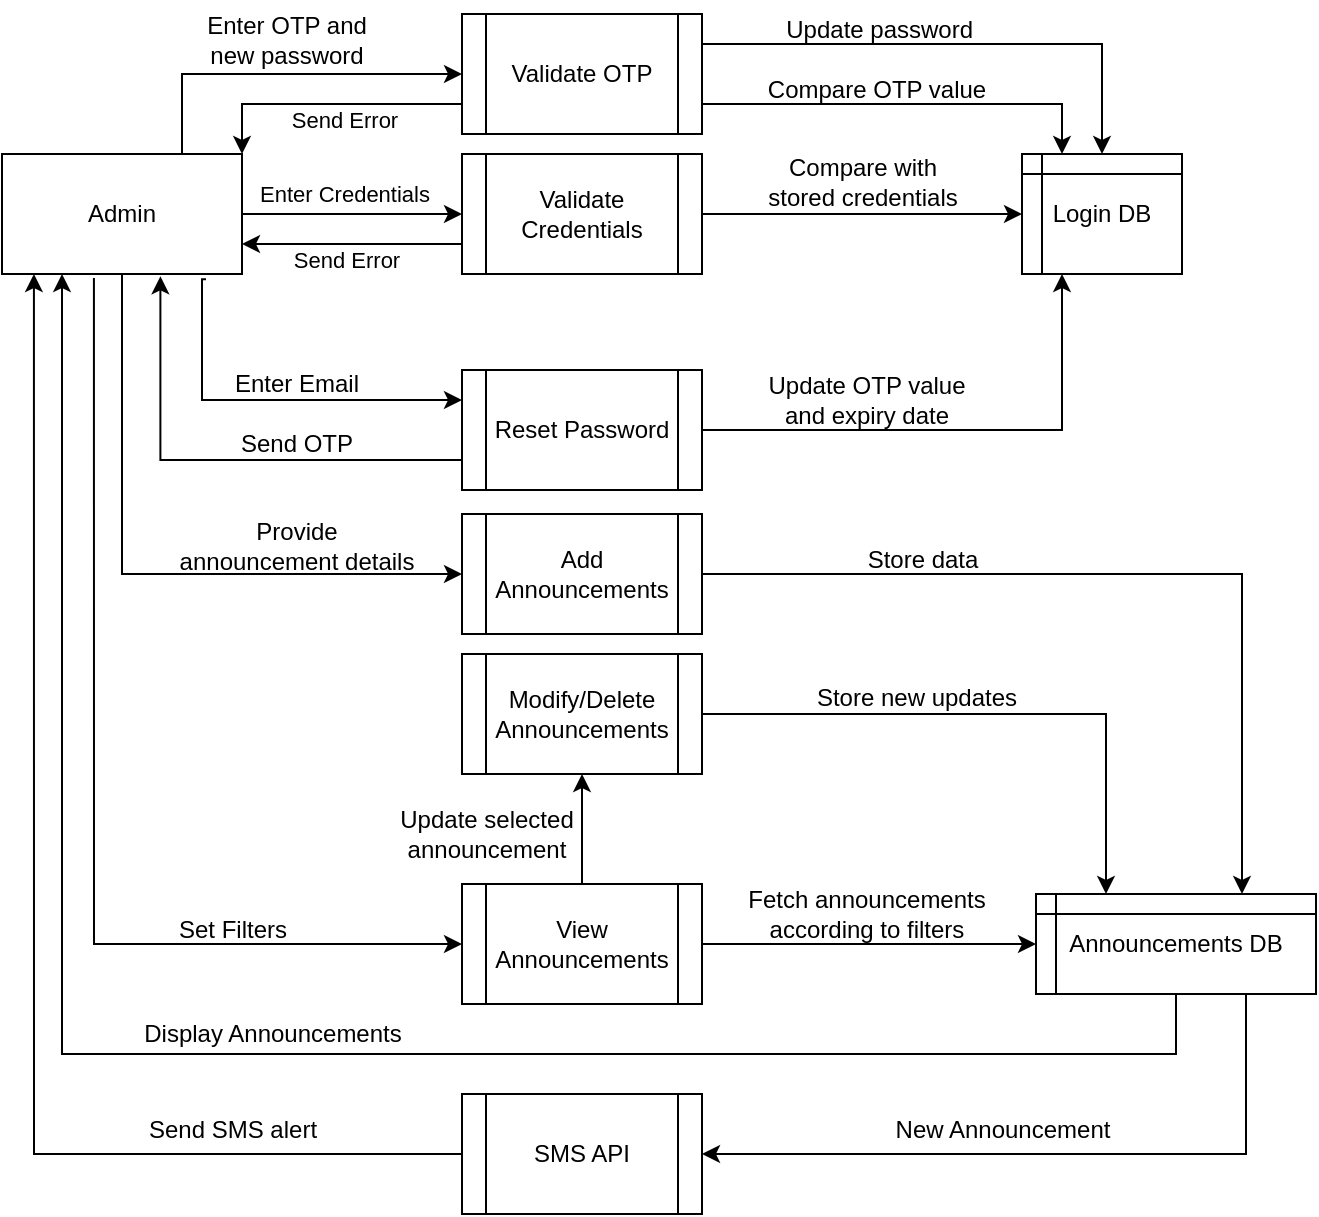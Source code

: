 <mxfile version="24.7.17">
  <diagram name="Page-1" id="h7qLzZXBfa_8gzpIA_jv">
    <mxGraphModel dx="1434" dy="778" grid="1" gridSize="10" guides="1" tooltips="1" connect="1" arrows="1" fold="1" page="1" pageScale="1" pageWidth="850" pageHeight="1100" math="0" shadow="0">
      <root>
        <mxCell id="0" />
        <mxCell id="1" parent="0" />
        <mxCell id="lrxJvCzyfzTYvcZ8lVyZ-3" value="" style="edgeStyle=orthogonalEdgeStyle;rounded=0;orthogonalLoop=1;jettySize=auto;html=1;" parent="1" source="lrxJvCzyfzTYvcZ8lVyZ-1" target="lrxJvCzyfzTYvcZ8lVyZ-2" edge="1">
          <mxGeometry relative="1" as="geometry" />
        </mxCell>
        <mxCell id="lrxJvCzyfzTYvcZ8lVyZ-8" value="Enter Credentials" style="edgeLabel;html=1;align=center;verticalAlign=middle;resizable=0;points=[];" parent="lrxJvCzyfzTYvcZ8lVyZ-3" vertex="1" connectable="0">
          <mxGeometry x="-0.208" relative="1" as="geometry">
            <mxPoint x="7" y="-10" as="offset" />
          </mxGeometry>
        </mxCell>
        <mxCell id="lrxJvCzyfzTYvcZ8lVyZ-12" style="edgeStyle=orthogonalEdgeStyle;rounded=0;orthogonalLoop=1;jettySize=auto;html=1;exitX=0.85;exitY=1.044;exitDx=0;exitDy=0;entryX=0;entryY=0.25;entryDx=0;entryDy=0;exitPerimeter=0;" parent="1" source="lrxJvCzyfzTYvcZ8lVyZ-1" target="lrxJvCzyfzTYvcZ8lVyZ-11" edge="1">
          <mxGeometry relative="1" as="geometry">
            <Array as="points">
              <mxPoint x="220" y="153" />
              <mxPoint x="220" y="213" />
            </Array>
          </mxGeometry>
        </mxCell>
        <mxCell id="lrxJvCzyfzTYvcZ8lVyZ-21" style="edgeStyle=orthogonalEdgeStyle;rounded=0;orthogonalLoop=1;jettySize=auto;html=1;exitX=0.75;exitY=0;exitDx=0;exitDy=0;entryX=0;entryY=0.5;entryDx=0;entryDy=0;" parent="1" source="lrxJvCzyfzTYvcZ8lVyZ-1" target="lrxJvCzyfzTYvcZ8lVyZ-17" edge="1">
          <mxGeometry relative="1" as="geometry" />
        </mxCell>
        <mxCell id="lrxJvCzyfzTYvcZ8lVyZ-36" style="edgeStyle=orthogonalEdgeStyle;rounded=0;orthogonalLoop=1;jettySize=auto;html=1;exitX=0.383;exitY=1.033;exitDx=0;exitDy=0;entryX=0;entryY=0.5;entryDx=0;entryDy=0;exitPerimeter=0;" parent="1" source="lrxJvCzyfzTYvcZ8lVyZ-1" target="lrxJvCzyfzTYvcZ8lVyZ-35" edge="1">
          <mxGeometry relative="1" as="geometry">
            <Array as="points">
              <mxPoint x="166" y="485" />
            </Array>
          </mxGeometry>
        </mxCell>
        <mxCell id="Gdq8keA5wdMwbTFAbuvl-6" style="edgeStyle=orthogonalEdgeStyle;rounded=0;orthogonalLoop=1;jettySize=auto;html=1;entryX=0;entryY=0.5;entryDx=0;entryDy=0;exitX=0.5;exitY=1;exitDx=0;exitDy=0;" edge="1" parent="1" source="lrxJvCzyfzTYvcZ8lVyZ-1" target="Gdq8keA5wdMwbTFAbuvl-4">
          <mxGeometry relative="1" as="geometry" />
        </mxCell>
        <mxCell id="lrxJvCzyfzTYvcZ8lVyZ-1" value="Admin" style="rounded=0;whiteSpace=wrap;html=1;" parent="1" vertex="1">
          <mxGeometry x="120" y="90" width="120" height="60" as="geometry" />
        </mxCell>
        <mxCell id="lrxJvCzyfzTYvcZ8lVyZ-9" style="edgeStyle=orthogonalEdgeStyle;rounded=0;orthogonalLoop=1;jettySize=auto;html=1;exitX=1;exitY=0.5;exitDx=0;exitDy=0;entryX=0;entryY=0.5;entryDx=0;entryDy=0;" parent="1" source="lrxJvCzyfzTYvcZ8lVyZ-2" target="lrxJvCzyfzTYvcZ8lVyZ-7" edge="1">
          <mxGeometry relative="1" as="geometry" />
        </mxCell>
        <mxCell id="lrxJvCzyfzTYvcZ8lVyZ-30" style="edgeStyle=orthogonalEdgeStyle;rounded=0;orthogonalLoop=1;jettySize=auto;html=1;exitX=0;exitY=0.75;exitDx=0;exitDy=0;entryX=1;entryY=0.75;entryDx=0;entryDy=0;" parent="1" source="lrxJvCzyfzTYvcZ8lVyZ-2" target="lrxJvCzyfzTYvcZ8lVyZ-1" edge="1">
          <mxGeometry relative="1" as="geometry" />
        </mxCell>
        <mxCell id="lrxJvCzyfzTYvcZ8lVyZ-2" value="Validate Credentials" style="shape=process;whiteSpace=wrap;html=1;backgroundOutline=1;rounded=0;" parent="1" vertex="1">
          <mxGeometry x="350" y="90" width="120" height="60" as="geometry" />
        </mxCell>
        <mxCell id="lrxJvCzyfzTYvcZ8lVyZ-7" value="Login DB" style="shape=internalStorage;whiteSpace=wrap;html=1;backgroundOutline=1;dx=10;dy=10;" parent="1" vertex="1">
          <mxGeometry x="630" y="90" width="80" height="60" as="geometry" />
        </mxCell>
        <mxCell id="lrxJvCzyfzTYvcZ8lVyZ-10" value="Compare with &lt;br&gt;stored credentials" style="text;html=1;align=center;verticalAlign=middle;resizable=0;points=[];autosize=1;strokeColor=none;fillColor=none;" parent="1" vertex="1">
          <mxGeometry x="490" y="84" width="120" height="40" as="geometry" />
        </mxCell>
        <mxCell id="lrxJvCzyfzTYvcZ8lVyZ-13" style="edgeStyle=orthogonalEdgeStyle;rounded=0;orthogonalLoop=1;jettySize=auto;html=1;exitX=1;exitY=0.5;exitDx=0;exitDy=0;entryX=0.25;entryY=1;entryDx=0;entryDy=0;" parent="1" source="lrxJvCzyfzTYvcZ8lVyZ-11" target="lrxJvCzyfzTYvcZ8lVyZ-7" edge="1">
          <mxGeometry relative="1" as="geometry">
            <mxPoint x="650" y="170" as="targetPoint" />
          </mxGeometry>
        </mxCell>
        <mxCell id="lrxJvCzyfzTYvcZ8lVyZ-11" value="Reset Password" style="shape=process;whiteSpace=wrap;html=1;backgroundOutline=1;rounded=0;" parent="1" vertex="1">
          <mxGeometry x="350" y="198" width="120" height="60" as="geometry" />
        </mxCell>
        <mxCell id="lrxJvCzyfzTYvcZ8lVyZ-15" value="Update OTP value &lt;br&gt;and expiry date" style="text;html=1;align=center;verticalAlign=middle;resizable=0;points=[];autosize=1;strokeColor=none;fillColor=none;" parent="1" vertex="1">
          <mxGeometry x="492" y="193" width="120" height="40" as="geometry" />
        </mxCell>
        <mxCell id="lrxJvCzyfzTYvcZ8lVyZ-23" style="edgeStyle=orthogonalEdgeStyle;rounded=0;orthogonalLoop=1;jettySize=auto;html=1;exitX=1;exitY=0.25;exitDx=0;exitDy=0;entryX=0.5;entryY=0;entryDx=0;entryDy=0;" parent="1" source="lrxJvCzyfzTYvcZ8lVyZ-17" target="lrxJvCzyfzTYvcZ8lVyZ-7" edge="1">
          <mxGeometry relative="1" as="geometry" />
        </mxCell>
        <mxCell id="lrxJvCzyfzTYvcZ8lVyZ-25" style="edgeStyle=orthogonalEdgeStyle;rounded=0;orthogonalLoop=1;jettySize=auto;html=1;exitX=1;exitY=0.75;exitDx=0;exitDy=0;entryX=0.25;entryY=0;entryDx=0;entryDy=0;" parent="1" source="lrxJvCzyfzTYvcZ8lVyZ-17" target="lrxJvCzyfzTYvcZ8lVyZ-7" edge="1">
          <mxGeometry relative="1" as="geometry" />
        </mxCell>
        <mxCell id="lrxJvCzyfzTYvcZ8lVyZ-27" style="edgeStyle=orthogonalEdgeStyle;rounded=0;orthogonalLoop=1;jettySize=auto;html=1;exitX=0;exitY=0.75;exitDx=0;exitDy=0;entryX=1;entryY=0;entryDx=0;entryDy=0;" parent="1" source="lrxJvCzyfzTYvcZ8lVyZ-17" target="lrxJvCzyfzTYvcZ8lVyZ-1" edge="1">
          <mxGeometry relative="1" as="geometry" />
        </mxCell>
        <mxCell id="lrxJvCzyfzTYvcZ8lVyZ-28" value="Send Error" style="edgeLabel;html=1;align=center;verticalAlign=middle;resizable=0;points=[];" parent="lrxJvCzyfzTYvcZ8lVyZ-27" vertex="1" connectable="0">
          <mxGeometry x="0.16" y="3" relative="1" as="geometry">
            <mxPoint x="19" y="5" as="offset" />
          </mxGeometry>
        </mxCell>
        <mxCell id="lrxJvCzyfzTYvcZ8lVyZ-17" value="Validate OTP" style="shape=process;whiteSpace=wrap;html=1;backgroundOutline=1;rounded=0;" parent="1" vertex="1">
          <mxGeometry x="350" y="20" width="120" height="60" as="geometry" />
        </mxCell>
        <mxCell id="lrxJvCzyfzTYvcZ8lVyZ-18" style="edgeStyle=orthogonalEdgeStyle;rounded=0;orthogonalLoop=1;jettySize=auto;html=1;exitX=0;exitY=0.75;exitDx=0;exitDy=0;entryX=0.66;entryY=1.019;entryDx=0;entryDy=0;entryPerimeter=0;" parent="1" source="lrxJvCzyfzTYvcZ8lVyZ-11" target="lrxJvCzyfzTYvcZ8lVyZ-1" edge="1">
          <mxGeometry relative="1" as="geometry" />
        </mxCell>
        <mxCell id="lrxJvCzyfzTYvcZ8lVyZ-19" value="Send OTP" style="text;html=1;align=center;verticalAlign=middle;resizable=0;points=[];autosize=1;strokeColor=none;fillColor=none;" parent="1" vertex="1">
          <mxGeometry x="227" y="220" width="80" height="30" as="geometry" />
        </mxCell>
        <mxCell id="lrxJvCzyfzTYvcZ8lVyZ-20" value="Enter Email" style="text;html=1;align=center;verticalAlign=middle;resizable=0;points=[];autosize=1;strokeColor=none;fillColor=none;" parent="1" vertex="1">
          <mxGeometry x="222" y="190" width="90" height="30" as="geometry" />
        </mxCell>
        <mxCell id="lrxJvCzyfzTYvcZ8lVyZ-22" value="Enter OTP and &lt;br&gt;new password" style="text;html=1;align=center;verticalAlign=middle;resizable=0;points=[];autosize=1;strokeColor=none;fillColor=none;" parent="1" vertex="1">
          <mxGeometry x="212" y="13" width="100" height="40" as="geometry" />
        </mxCell>
        <mxCell id="lrxJvCzyfzTYvcZ8lVyZ-24" value="Update password&amp;nbsp;" style="text;html=1;align=center;verticalAlign=middle;resizable=0;points=[];autosize=1;strokeColor=none;fillColor=none;" parent="1" vertex="1">
          <mxGeometry x="500" y="13" width="120" height="30" as="geometry" />
        </mxCell>
        <mxCell id="lrxJvCzyfzTYvcZ8lVyZ-26" value="Compare OTP value" style="text;html=1;align=center;verticalAlign=middle;resizable=0;points=[];autosize=1;strokeColor=none;fillColor=none;" parent="1" vertex="1">
          <mxGeometry x="492" y="43" width="130" height="30" as="geometry" />
        </mxCell>
        <mxCell id="lrxJvCzyfzTYvcZ8lVyZ-32" value="Send Error" style="edgeLabel;html=1;align=center;verticalAlign=middle;resizable=0;points=[];" parent="1" vertex="1" connectable="0">
          <mxGeometry x="291.999" y="143" as="geometry" />
        </mxCell>
        <mxCell id="lrxJvCzyfzTYvcZ8lVyZ-39" style="edgeStyle=orthogonalEdgeStyle;rounded=0;orthogonalLoop=1;jettySize=auto;html=1;exitX=1;exitY=0.5;exitDx=0;exitDy=0;entryX=0;entryY=0.5;entryDx=0;entryDy=0;" parent="1" source="lrxJvCzyfzTYvcZ8lVyZ-35" target="lrxJvCzyfzTYvcZ8lVyZ-38" edge="1">
          <mxGeometry relative="1" as="geometry" />
        </mxCell>
        <mxCell id="Gdq8keA5wdMwbTFAbuvl-12" style="edgeStyle=orthogonalEdgeStyle;rounded=0;orthogonalLoop=1;jettySize=auto;html=1;entryX=0.5;entryY=1;entryDx=0;entryDy=0;" edge="1" parent="1" source="lrxJvCzyfzTYvcZ8lVyZ-35" target="Gdq8keA5wdMwbTFAbuvl-5">
          <mxGeometry relative="1" as="geometry" />
        </mxCell>
        <mxCell id="lrxJvCzyfzTYvcZ8lVyZ-35" value="View Announcements" style="shape=process;whiteSpace=wrap;html=1;backgroundOutline=1;rounded=0;" parent="1" vertex="1">
          <mxGeometry x="350" y="455" width="120" height="60" as="geometry" />
        </mxCell>
        <mxCell id="lrxJvCzyfzTYvcZ8lVyZ-37" value="Set Filters" style="text;html=1;align=center;verticalAlign=middle;resizable=0;points=[];autosize=1;strokeColor=none;fillColor=none;" parent="1" vertex="1">
          <mxGeometry x="195" y="463" width="80" height="30" as="geometry" />
        </mxCell>
        <mxCell id="lrxJvCzyfzTYvcZ8lVyZ-40" style="edgeStyle=orthogonalEdgeStyle;rounded=0;orthogonalLoop=1;jettySize=auto;html=1;exitX=0.5;exitY=1;exitDx=0;exitDy=0;entryX=0.25;entryY=1;entryDx=0;entryDy=0;" parent="1" source="lrxJvCzyfzTYvcZ8lVyZ-38" target="lrxJvCzyfzTYvcZ8lVyZ-1" edge="1">
          <mxGeometry relative="1" as="geometry">
            <mxPoint x="150" y="190" as="targetPoint" />
            <Array as="points">
              <mxPoint x="707" y="540" />
              <mxPoint x="150" y="540" />
            </Array>
          </mxGeometry>
        </mxCell>
        <mxCell id="lrxJvCzyfzTYvcZ8lVyZ-43" style="edgeStyle=orthogonalEdgeStyle;rounded=0;orthogonalLoop=1;jettySize=auto;html=1;exitX=0.75;exitY=1;exitDx=0;exitDy=0;entryX=1;entryY=0.5;entryDx=0;entryDy=0;" parent="1" source="lrxJvCzyfzTYvcZ8lVyZ-38" target="lrxJvCzyfzTYvcZ8lVyZ-44" edge="1">
          <mxGeometry relative="1" as="geometry">
            <mxPoint x="505" y="615" as="targetPoint" />
          </mxGeometry>
        </mxCell>
        <mxCell id="lrxJvCzyfzTYvcZ8lVyZ-38" value="Announcements DB" style="shape=internalStorage;whiteSpace=wrap;html=1;backgroundOutline=1;dx=10;dy=10;" parent="1" vertex="1">
          <mxGeometry x="637" y="460" width="140" height="50" as="geometry" />
        </mxCell>
        <mxCell id="lrxJvCzyfzTYvcZ8lVyZ-41" value="Display Announcements" style="text;html=1;align=center;verticalAlign=middle;resizable=0;points=[];autosize=1;strokeColor=none;fillColor=none;" parent="1" vertex="1">
          <mxGeometry x="180" y="515" width="150" height="30" as="geometry" />
        </mxCell>
        <mxCell id="lrxJvCzyfzTYvcZ8lVyZ-42" value="Fetch announcements &lt;br&gt;according to filters" style="text;html=1;align=center;verticalAlign=middle;resizable=0;points=[];autosize=1;strokeColor=none;fillColor=none;" parent="1" vertex="1">
          <mxGeometry x="482" y="450" width="140" height="40" as="geometry" />
        </mxCell>
        <mxCell id="lrxJvCzyfzTYvcZ8lVyZ-45" style="edgeStyle=orthogonalEdgeStyle;rounded=0;orthogonalLoop=1;jettySize=auto;html=1;exitX=0;exitY=0.5;exitDx=0;exitDy=0;entryX=0.133;entryY=1;entryDx=0;entryDy=0;entryPerimeter=0;" parent="1" source="lrxJvCzyfzTYvcZ8lVyZ-44" target="lrxJvCzyfzTYvcZ8lVyZ-1" edge="1">
          <mxGeometry relative="1" as="geometry">
            <mxPoint x="130" y="160" as="targetPoint" />
            <Array as="points">
              <mxPoint x="136" y="590" />
            </Array>
          </mxGeometry>
        </mxCell>
        <mxCell id="lrxJvCzyfzTYvcZ8lVyZ-44" value="SMS API" style="shape=process;whiteSpace=wrap;html=1;backgroundOutline=1;rounded=0;" parent="1" vertex="1">
          <mxGeometry x="350" y="560" width="120" height="60" as="geometry" />
        </mxCell>
        <mxCell id="lrxJvCzyfzTYvcZ8lVyZ-46" value="New Announcement" style="text;html=1;align=center;verticalAlign=middle;resizable=0;points=[];autosize=1;strokeColor=none;fillColor=none;" parent="1" vertex="1">
          <mxGeometry x="555" y="563" width="130" height="30" as="geometry" />
        </mxCell>
        <mxCell id="lrxJvCzyfzTYvcZ8lVyZ-47" value="Send SMS alert" style="text;html=1;align=center;verticalAlign=middle;resizable=0;points=[];autosize=1;strokeColor=none;fillColor=none;" parent="1" vertex="1">
          <mxGeometry x="180" y="563" width="110" height="30" as="geometry" />
        </mxCell>
        <mxCell id="Gdq8keA5wdMwbTFAbuvl-8" style="edgeStyle=orthogonalEdgeStyle;rounded=0;orthogonalLoop=1;jettySize=auto;html=1;exitX=1;exitY=0.5;exitDx=0;exitDy=0;" edge="1" parent="1" source="Gdq8keA5wdMwbTFAbuvl-4" target="lrxJvCzyfzTYvcZ8lVyZ-38">
          <mxGeometry relative="1" as="geometry">
            <Array as="points">
              <mxPoint x="740" y="300" />
            </Array>
          </mxGeometry>
        </mxCell>
        <mxCell id="Gdq8keA5wdMwbTFAbuvl-4" value="Add Announcements&lt;span style=&quot;color: rgba(0, 0, 0, 0); font-family: monospace; font-size: 0px; text-align: start; text-wrap: nowrap;&quot;&gt;%3CmxGraphModel%3E%3Croot%3E%3CmxCell%20id%3D%220%22%2F%3E%3CmxCell%20id%3D%221%22%20parent%3D%220%22%2F%3E%3CmxCell%20id%3D%222%22%20value%3D%22Reset%20Password%22%20style%3D%22shape%3Dprocess%3BwhiteSpace%3Dwrap%3Bhtml%3D1%3BbackgroundOutline%3D1%3Brounded%3D0%3B%22%20vertex%3D%221%22%20parent%3D%221%22%3E%3CmxGeometry%20x%3D%22350%22%20y%3D%22198%22%20width%3D%22120%22%20height%3D%2260%22%20as%3D%22geometry%22%2F%3E%3C%2FmxCell%3E%3C%2Froot%3E%3C%2FmxGraphModel%3Es&lt;/span&gt;" style="shape=process;whiteSpace=wrap;html=1;backgroundOutline=1;rounded=0;" vertex="1" parent="1">
          <mxGeometry x="350" y="270" width="120" height="60" as="geometry" />
        </mxCell>
        <mxCell id="Gdq8keA5wdMwbTFAbuvl-14" style="edgeStyle=orthogonalEdgeStyle;rounded=0;orthogonalLoop=1;jettySize=auto;html=1;exitX=1;exitY=0.5;exitDx=0;exitDy=0;entryX=0.25;entryY=0;entryDx=0;entryDy=0;" edge="1" parent="1" source="Gdq8keA5wdMwbTFAbuvl-5" target="lrxJvCzyfzTYvcZ8lVyZ-38">
          <mxGeometry relative="1" as="geometry" />
        </mxCell>
        <mxCell id="Gdq8keA5wdMwbTFAbuvl-5" value="Modify/Delete Announcements" style="shape=process;whiteSpace=wrap;html=1;backgroundOutline=1;rounded=0;" vertex="1" parent="1">
          <mxGeometry x="350" y="340" width="120" height="60" as="geometry" />
        </mxCell>
        <mxCell id="Gdq8keA5wdMwbTFAbuvl-7" value="Provide &lt;br&gt;announcement details" style="text;html=1;align=center;verticalAlign=middle;resizable=0;points=[];autosize=1;strokeColor=none;fillColor=none;" vertex="1" parent="1">
          <mxGeometry x="197" y="266" width="140" height="40" as="geometry" />
        </mxCell>
        <mxCell id="Gdq8keA5wdMwbTFAbuvl-9" value="Store data" style="text;html=1;align=center;verticalAlign=middle;resizable=0;points=[];autosize=1;strokeColor=none;fillColor=none;" vertex="1" parent="1">
          <mxGeometry x="540" y="278" width="80" height="30" as="geometry" />
        </mxCell>
        <mxCell id="Gdq8keA5wdMwbTFAbuvl-13" value="Update selected &lt;br&gt;announcement" style="text;html=1;align=center;verticalAlign=middle;resizable=0;points=[];autosize=1;strokeColor=none;fillColor=none;" vertex="1" parent="1">
          <mxGeometry x="307" y="410" width="110" height="40" as="geometry" />
        </mxCell>
        <mxCell id="Gdq8keA5wdMwbTFAbuvl-15" value="Store new updates" style="text;html=1;align=center;verticalAlign=middle;resizable=0;points=[];autosize=1;strokeColor=none;fillColor=none;" vertex="1" parent="1">
          <mxGeometry x="517" y="347" width="120" height="30" as="geometry" />
        </mxCell>
      </root>
    </mxGraphModel>
  </diagram>
</mxfile>

